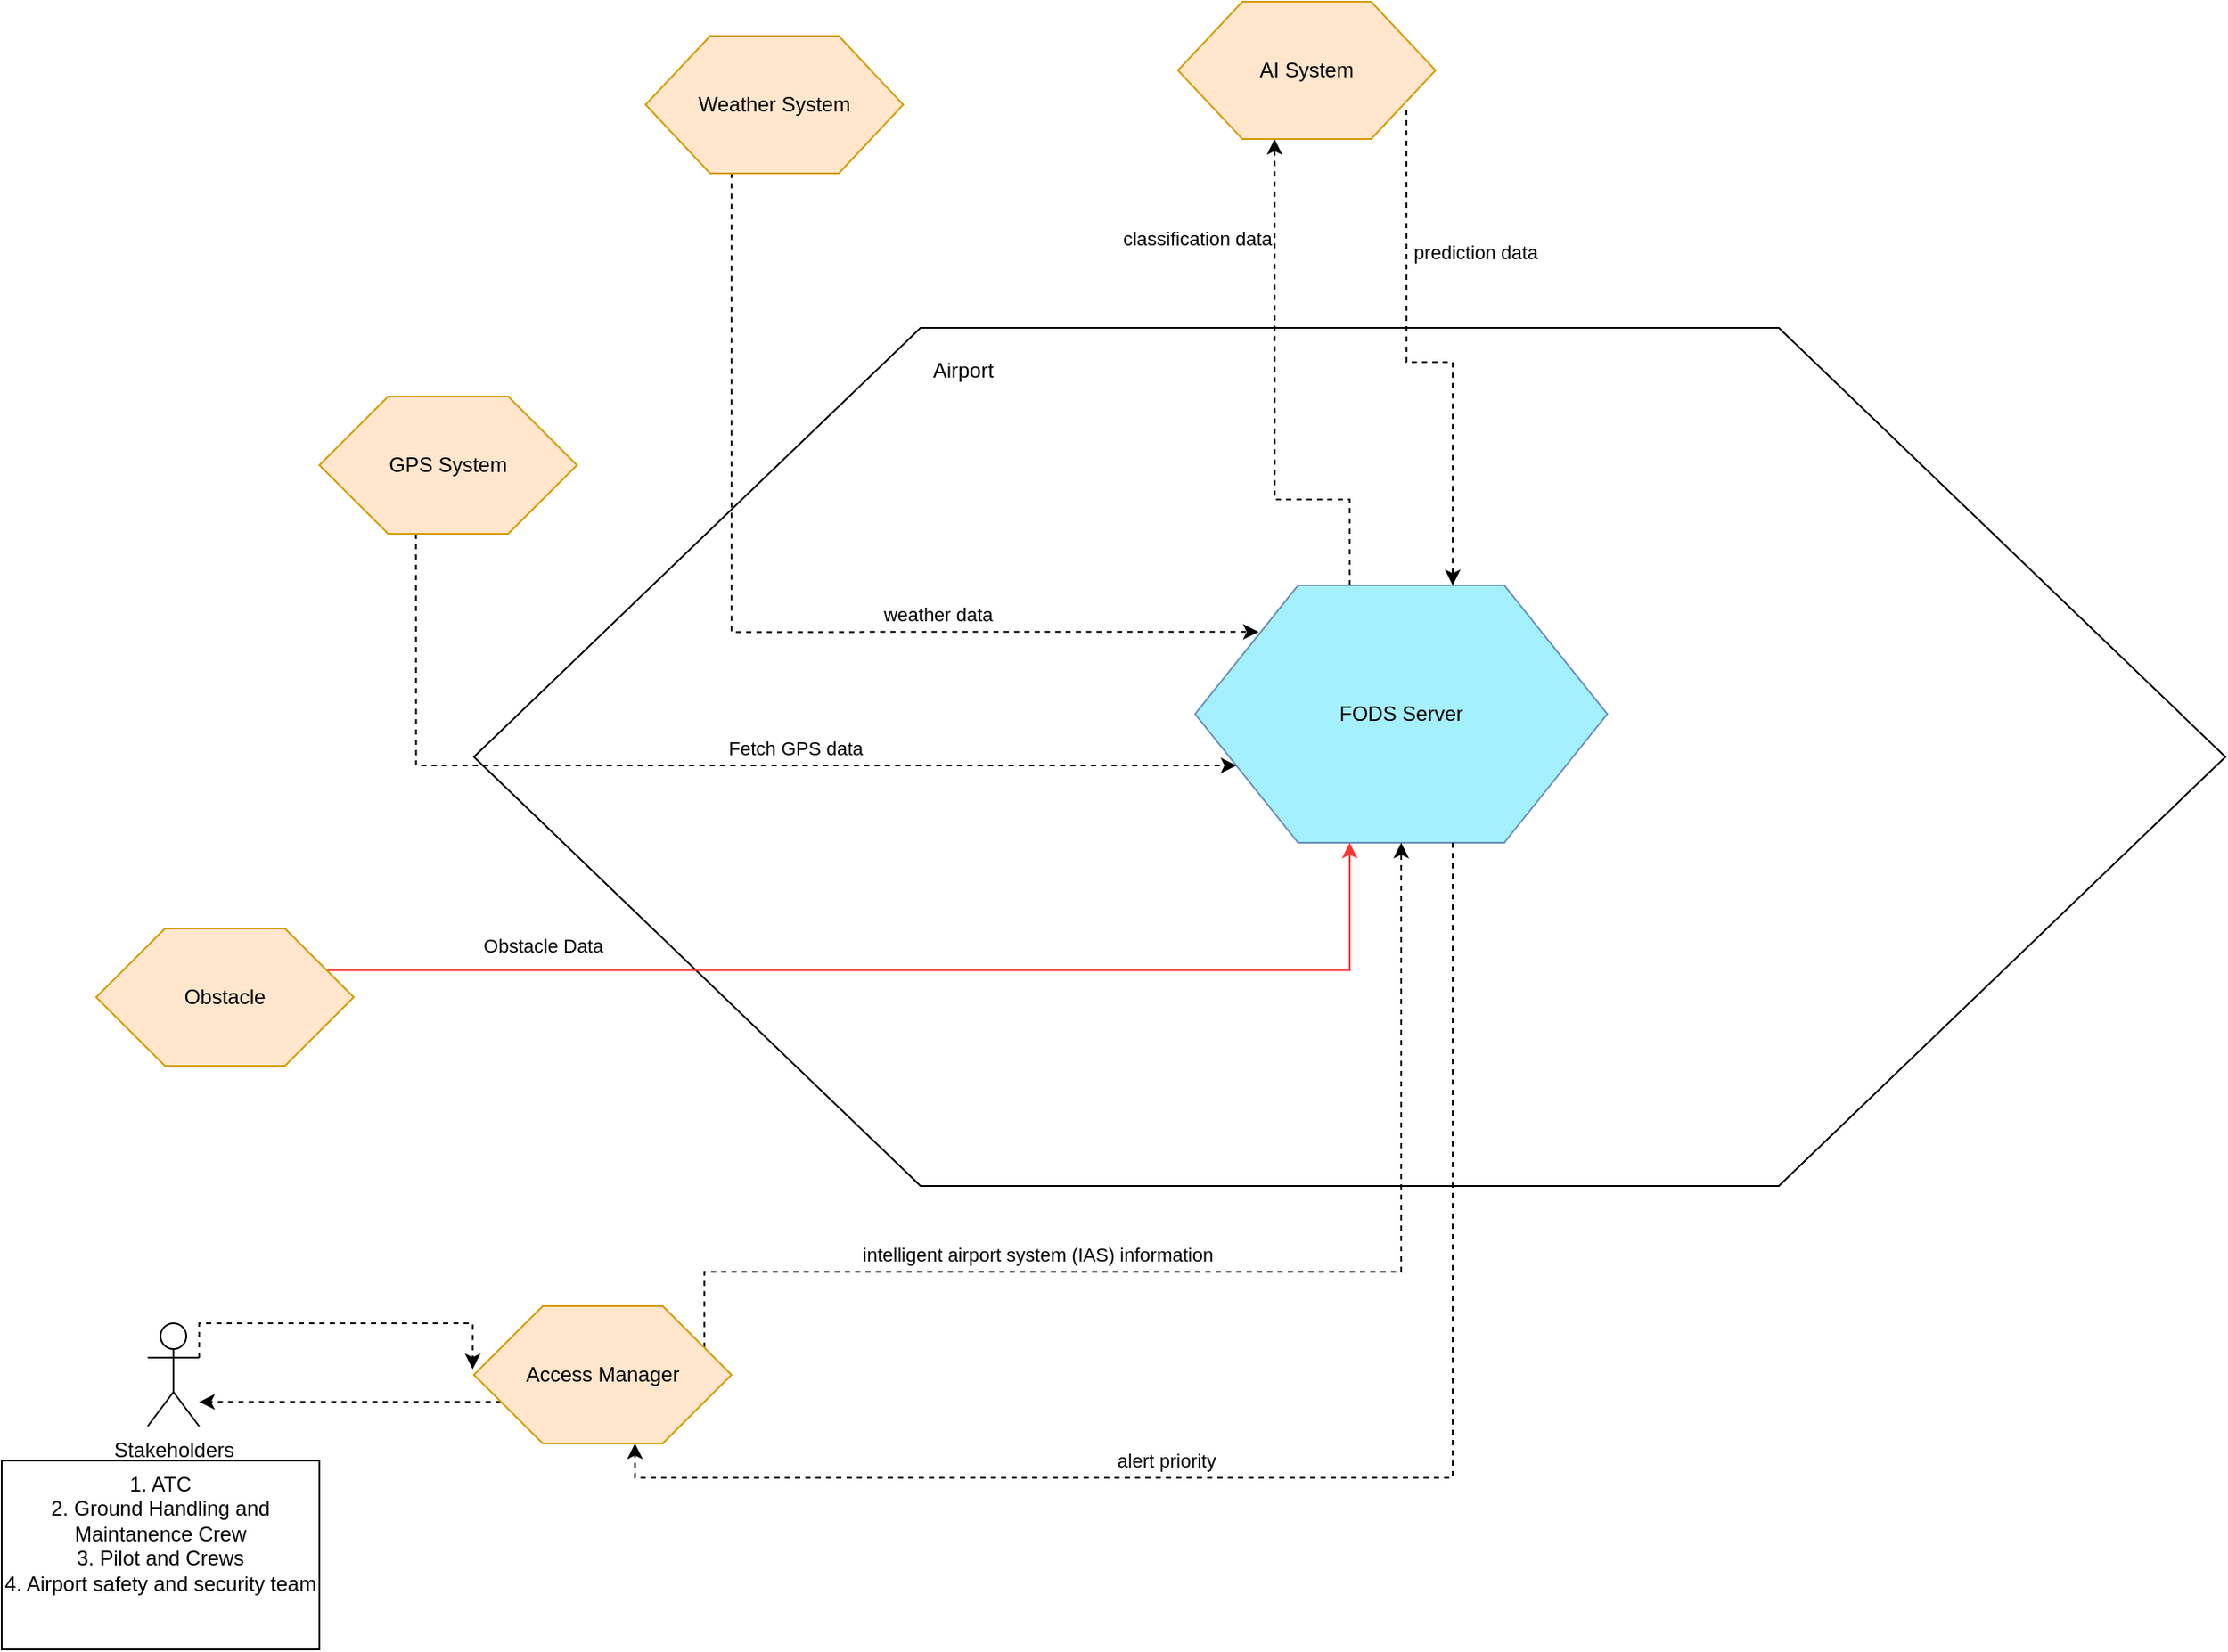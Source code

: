 <mxfile version="24.5.5" type="github">
  <diagram name="Page-1" id="AENinbRROP7iKex5AKBJ">
    <mxGraphModel dx="2017" dy="1680" grid="1" gridSize="10" guides="1" tooltips="1" connect="1" arrows="1" fold="1" page="1" pageScale="1" pageWidth="850" pageHeight="1100" math="0" shadow="0">
      <root>
        <mxCell id="0" />
        <mxCell id="1" parent="0" />
        <mxCell id="QOHhrt48j-SgZ0ktc5qU-1" value="" style="shape=hexagon;perimeter=hexagonPerimeter2;whiteSpace=wrap;html=1;size=0.255;fillColor=#FFFFFF;fontColor=#000000;strokeColor=#000000;" vertex="1" parent="1">
          <mxGeometry x="-100" y="110" width="1020" height="500" as="geometry" />
        </mxCell>
        <mxCell id="QOHhrt48j-SgZ0ktc5qU-4" style="edgeStyle=orthogonalEdgeStyle;rounded=0;orthogonalLoop=1;jettySize=auto;html=1;exitX=0.375;exitY=0;exitDx=0;exitDy=0;entryX=0.375;entryY=1;entryDx=0;entryDy=0;dashed=1;" edge="1" parent="1" source="QOHhrt48j-SgZ0ktc5qU-6" target="QOHhrt48j-SgZ0ktc5qU-24">
          <mxGeometry relative="1" as="geometry">
            <Array as="points">
              <mxPoint x="410" y="210" />
              <mxPoint x="366" y="210" />
            </Array>
          </mxGeometry>
        </mxCell>
        <mxCell id="QOHhrt48j-SgZ0ktc5qU-5" value="classification data" style="edgeLabel;html=1;align=center;verticalAlign=middle;resizable=0;points=[];" vertex="1" connectable="0" parent="QOHhrt48j-SgZ0ktc5qU-4">
          <mxGeometry x="0.546" y="-2" relative="1" as="geometry">
            <mxPoint x="-48" y="-11" as="offset" />
          </mxGeometry>
        </mxCell>
        <mxCell id="QOHhrt48j-SgZ0ktc5qU-6" value="FODS Server" style="shape=hexagon;perimeter=hexagonPerimeter2;whiteSpace=wrap;html=1;size=0.25;fillColor=#A4F0FC;strokeColor=#6c8ebf;fontColor=#000000;" vertex="1" parent="1">
          <mxGeometry x="320" y="260" width="240" height="150" as="geometry" />
        </mxCell>
        <mxCell id="QOHhrt48j-SgZ0ktc5qU-7" value="Airport" style="text;html=1;align=center;verticalAlign=middle;whiteSpace=wrap;rounded=0;fontColor=#000000;" vertex="1" parent="1">
          <mxGeometry x="70" y="120" width="230" height="30" as="geometry" />
        </mxCell>
        <mxCell id="QOHhrt48j-SgZ0ktc5qU-9" style="edgeStyle=orthogonalEdgeStyle;rounded=0;orthogonalLoop=1;jettySize=auto;html=1;entryX=0.625;entryY=1;entryDx=0;entryDy=0;dashed=1;exitX=0.625;exitY=1;exitDx=0;exitDy=0;" edge="1" parent="1" source="QOHhrt48j-SgZ0ktc5qU-6" target="QOHhrt48j-SgZ0ktc5qU-21">
          <mxGeometry relative="1" as="geometry">
            <mxPoint x="565" y="510" as="sourcePoint" />
          </mxGeometry>
        </mxCell>
        <mxCell id="QOHhrt48j-SgZ0ktc5qU-10" value="alert priority" style="edgeLabel;html=1;align=center;verticalAlign=middle;resizable=0;points=[];" vertex="1" connectable="0" parent="QOHhrt48j-SgZ0ktc5qU-9">
          <mxGeometry x="0.14" y="3" relative="1" as="geometry">
            <mxPoint x="-44" y="-13" as="offset" />
          </mxGeometry>
        </mxCell>
        <mxCell id="QOHhrt48j-SgZ0ktc5qU-12" style="edgeStyle=orthogonalEdgeStyle;rounded=0;orthogonalLoop=1;jettySize=auto;html=1;exitX=0.375;exitY=1;exitDx=0;exitDy=0;entryX=0;entryY=0.75;entryDx=0;entryDy=0;strokeColor=#000000;dashed=1;fontColor=#000000;" edge="1" parent="1" source="QOHhrt48j-SgZ0ktc5qU-14" target="QOHhrt48j-SgZ0ktc5qU-6">
          <mxGeometry relative="1" as="geometry">
            <Array as="points">
              <mxPoint x="-134" y="365" />
            </Array>
            <mxPoint x="146.25" y="380" as="targetPoint" />
          </mxGeometry>
        </mxCell>
        <mxCell id="QOHhrt48j-SgZ0ktc5qU-13" value="Fetch GPS&lt;span style=&quot;background-color: initial;&quot;&gt;&amp;nbsp;data&lt;/span&gt;" style="edgeLabel;html=1;align=center;verticalAlign=middle;resizable=0;points=[];labelBackgroundColor=none;fontColor=#000000;" vertex="1" connectable="0" parent="QOHhrt48j-SgZ0ktc5qU-12">
          <mxGeometry x="-0.11" y="2" relative="1" as="geometry">
            <mxPoint x="83" y="-8" as="offset" />
          </mxGeometry>
        </mxCell>
        <mxCell id="QOHhrt48j-SgZ0ktc5qU-14" value="GPS System&lt;span style=&quot;font-family: monospace; font-size: 0px; text-align: start; text-wrap: nowrap;&quot;&gt;%3CmxGraphModel%3E%3Croot%3E%3CmxCell%20id%3D%220%22%2F%3E%3CmxCell%20id%3D%221%22%20parent%3D%220%22%2F%3E%3CmxCell%20id%3D%222%22%20value%3D%22Sensors%22%20style%3D%22shape%3Dhexagon%3Bperimeter%3DhexagonPerimeter2%3BwhiteSpace%3Dwrap%3Bhtml%3D1%3Bsize%3D0.25%3BfillColor%3D%23333300%3BfontColor%3D%23FFFFFF%3BstrokeColor%3D%23FFFFFF%3B%22%20vertex%3D%221%22%20parent%3D%221%22%3E%3CmxGeometry%20x%3D%2270%22%20y%3D%22380%22%20width%3D%22150%22%20height%3D%2280%22%20as%3D%22geometry%22%2F%3E%3C%2FmxCell%3E%3C%2Froot%3E%3C%2FmxGraphModel%3E&lt;/span&gt;" style="shape=hexagon;perimeter=hexagonPerimeter2;whiteSpace=wrap;html=1;size=0.267;fillColor=#ffe6cc;strokeColor=#d79b00;fontColor=#000000;" vertex="1" parent="1">
          <mxGeometry x="-190" y="150" width="150" height="80" as="geometry" />
        </mxCell>
        <mxCell id="QOHhrt48j-SgZ0ktc5qU-15" style="edgeStyle=orthogonalEdgeStyle;rounded=0;orthogonalLoop=1;jettySize=auto;html=1;dashed=1;exitX=0.375;exitY=1;exitDx=0;exitDy=0;entryX=0.154;entryY=0.181;entryDx=0;entryDy=0;entryPerimeter=0;fontColor=#000000;" edge="1" parent="1" source="QOHhrt48j-SgZ0ktc5qU-17" target="QOHhrt48j-SgZ0ktc5qU-6">
          <mxGeometry relative="1" as="geometry">
            <mxPoint x="20" y="100" as="sourcePoint" />
            <Array as="points">
              <mxPoint x="50" y="20" />
              <mxPoint x="50" y="287" />
            </Array>
          </mxGeometry>
        </mxCell>
        <mxCell id="QOHhrt48j-SgZ0ktc5qU-16" value="weather data" style="edgeLabel;html=1;align=center;verticalAlign=middle;resizable=0;points=[];fontColor=#000000;" vertex="1" connectable="0" parent="QOHhrt48j-SgZ0ktc5qU-15">
          <mxGeometry x="0.092" relative="1" as="geometry">
            <mxPoint x="76" y="-10" as="offset" />
          </mxGeometry>
        </mxCell>
        <mxCell id="QOHhrt48j-SgZ0ktc5qU-17" value="Weather System" style="shape=hexagon;perimeter=hexagonPerimeter2;whiteSpace=wrap;html=1;size=0.25;fillColor=#ffe6cc;strokeColor=#d79b00;fontColor=#000000;" vertex="1" parent="1">
          <mxGeometry y="-60" width="150" height="80" as="geometry" />
        </mxCell>
        <mxCell id="QOHhrt48j-SgZ0ktc5qU-18" style="edgeStyle=orthogonalEdgeStyle;rounded=0;orthogonalLoop=1;jettySize=auto;html=1;exitX=1;exitY=0.25;exitDx=0;exitDy=0;entryX=0.5;entryY=1;entryDx=0;entryDy=0;dashed=1;" edge="1" parent="1" source="QOHhrt48j-SgZ0ktc5qU-21" target="QOHhrt48j-SgZ0ktc5qU-6">
          <mxGeometry relative="1" as="geometry">
            <Array as="points">
              <mxPoint x="34" y="660" />
              <mxPoint x="440" y="660" />
            </Array>
          </mxGeometry>
        </mxCell>
        <mxCell id="QOHhrt48j-SgZ0ktc5qU-19" value="&lt;span style=&quot;color: rgb(0, 0, 0); font-family: Helvetica; font-size: 11px; font-style: normal; font-variant-ligatures: normal; font-variant-caps: normal; font-weight: 400; letter-spacing: normal; orphans: 2; text-align: center; text-indent: 0px; text-transform: none; widows: 2; word-spacing: 0px; -webkit-text-stroke-width: 0px; white-space: nowrap; background-color: rgb(255, 255, 255); text-decoration-thickness: initial; text-decoration-style: initial; text-decoration-color: initial; display: inline !important; float: none;&quot;&gt;intelligent airport system (IAS) information&lt;/span&gt;" style="edgeLabel;html=1;align=center;verticalAlign=middle;resizable=0;points=[];" vertex="1" connectable="0" parent="QOHhrt48j-SgZ0ktc5qU-18">
          <mxGeometry x="-0.301" relative="1" as="geometry">
            <mxPoint x="-7" y="-10" as="offset" />
          </mxGeometry>
        </mxCell>
        <mxCell id="QOHhrt48j-SgZ0ktc5qU-20" style="edgeStyle=orthogonalEdgeStyle;rounded=0;orthogonalLoop=1;jettySize=auto;html=1;exitX=0;exitY=0.75;exitDx=0;exitDy=0;dashed=1;" edge="1" parent="1" source="QOHhrt48j-SgZ0ktc5qU-21" target="QOHhrt48j-SgZ0ktc5qU-27">
          <mxGeometry relative="1" as="geometry">
            <Array as="points">
              <mxPoint x="-220" y="736" />
              <mxPoint x="-220" y="736" />
            </Array>
          </mxGeometry>
        </mxCell>
        <mxCell id="QOHhrt48j-SgZ0ktc5qU-21" value="Access Manager" style="shape=hexagon;perimeter=hexagonPerimeter2;whiteSpace=wrap;html=1;size=0.267;fillColor=#ffe6cc;strokeColor=#d79b00;fontColor=#000000;" vertex="1" parent="1">
          <mxGeometry x="-100" y="680" width="150" height="80" as="geometry" />
        </mxCell>
        <mxCell id="QOHhrt48j-SgZ0ktc5qU-24" value="AI System" style="shape=hexagon;perimeter=hexagonPerimeter2;whiteSpace=wrap;html=1;size=0.25;fillColor=#ffe6cc;strokeColor=#d79b00;fontColor=#000000;" vertex="1" parent="1">
          <mxGeometry x="310" y="-80" width="150" height="80" as="geometry" />
        </mxCell>
        <mxCell id="QOHhrt48j-SgZ0ktc5qU-25" style="edgeStyle=orthogonalEdgeStyle;rounded=0;orthogonalLoop=1;jettySize=auto;html=1;exitX=0.887;exitY=0.788;exitDx=0;exitDy=0;entryX=0.625;entryY=0;entryDx=0;entryDy=0;dashed=1;startArrow=none;startFill=0;exitPerimeter=0;" edge="1" parent="1" source="QOHhrt48j-SgZ0ktc5qU-24" target="QOHhrt48j-SgZ0ktc5qU-6">
          <mxGeometry relative="1" as="geometry">
            <Array as="points">
              <mxPoint x="443" y="130" />
              <mxPoint x="470" y="130" />
            </Array>
          </mxGeometry>
        </mxCell>
        <mxCell id="QOHhrt48j-SgZ0ktc5qU-26" value="prediction data" style="edgeLabel;html=1;align=center;verticalAlign=middle;resizable=0;points=[];" vertex="1" connectable="0" parent="QOHhrt48j-SgZ0ktc5qU-25">
          <mxGeometry x="-0.418" y="-2" relative="1" as="geometry">
            <mxPoint x="42" y="-6" as="offset" />
          </mxGeometry>
        </mxCell>
        <mxCell id="QOHhrt48j-SgZ0ktc5qU-27" value="Stakeholders" style="shape=umlActor;verticalLabelPosition=bottom;verticalAlign=top;html=1;outlineConnect=0;" vertex="1" parent="1">
          <mxGeometry x="-290" y="690" width="30" height="60" as="geometry" />
        </mxCell>
        <mxCell id="QOHhrt48j-SgZ0ktc5qU-28" style="edgeStyle=orthogonalEdgeStyle;rounded=0;orthogonalLoop=1;jettySize=auto;html=1;exitX=1;exitY=0.333;exitDx=0;exitDy=0;exitPerimeter=0;entryX=-0.005;entryY=0.459;entryDx=0;entryDy=0;entryPerimeter=0;dashed=1;" edge="1" parent="1" source="QOHhrt48j-SgZ0ktc5qU-27" target="QOHhrt48j-SgZ0ktc5qU-21">
          <mxGeometry relative="1" as="geometry">
            <Array as="points">
              <mxPoint x="-260" y="690" />
              <mxPoint x="-101" y="690" />
            </Array>
          </mxGeometry>
        </mxCell>
        <mxCell id="QOHhrt48j-SgZ0ktc5qU-33" style="edgeStyle=orthogonalEdgeStyle;rounded=0;orthogonalLoop=1;jettySize=auto;html=1;exitX=1;exitY=0.25;exitDx=0;exitDy=0;entryX=0.375;entryY=1;entryDx=0;entryDy=0;strokeColor=#FF3333;" edge="1" parent="1" source="QOHhrt48j-SgZ0ktc5qU-32" target="QOHhrt48j-SgZ0ktc5qU-6">
          <mxGeometry relative="1" as="geometry" />
        </mxCell>
        <mxCell id="QOHhrt48j-SgZ0ktc5qU-34" value="Obstacle Data" style="edgeLabel;html=1;align=center;verticalAlign=middle;resizable=0;points=[];" vertex="1" connectable="0" parent="QOHhrt48j-SgZ0ktc5qU-33">
          <mxGeometry x="-0.676" y="5" relative="1" as="geometry">
            <mxPoint x="17" y="-9" as="offset" />
          </mxGeometry>
        </mxCell>
        <mxCell id="QOHhrt48j-SgZ0ktc5qU-32" value="Obstacle" style="shape=hexagon;perimeter=hexagonPerimeter2;whiteSpace=wrap;html=1;size=0.267;fillColor=#ffe6cc;strokeColor=#d79b00;fontColor=#000000;" vertex="1" parent="1">
          <mxGeometry x="-320" y="460" width="150" height="80" as="geometry" />
        </mxCell>
        <mxCell id="QOHhrt48j-SgZ0ktc5qU-35" value="1. ATC&lt;div&gt;2.&amp;nbsp;&lt;span style=&quot;background-color: initial;&quot;&gt;Ground Handling and Maintanence Crew&lt;/span&gt;&lt;/div&gt;&lt;div&gt;&lt;span style=&quot;background-color: initial;&quot;&gt;3. Pilot and Crews&lt;/span&gt;&lt;/div&gt;&lt;div&gt;&lt;span style=&quot;background-color: initial;&quot;&gt;4. Airport safety and security team&lt;/span&gt;&lt;/div&gt;" style="whiteSpace=wrap;html=1;verticalAlign=top;" vertex="1" parent="1">
          <mxGeometry x="-375" y="770" width="185" height="110" as="geometry" />
        </mxCell>
      </root>
    </mxGraphModel>
  </diagram>
</mxfile>
